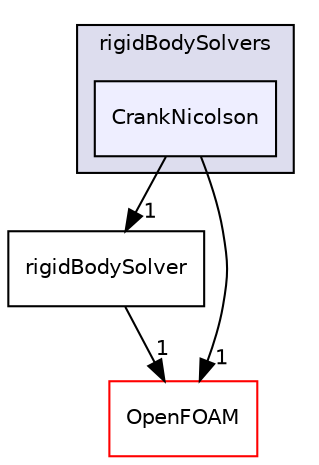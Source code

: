 digraph "src/rigidBodyDynamics/rigidBodySolvers/CrankNicolson" {
  bgcolor=transparent;
  compound=true
  node [ fontsize="10", fontname="Helvetica"];
  edge [ labelfontsize="10", labelfontname="Helvetica"];
  subgraph clusterdir_8dd39b48cb68df3186bbc82509ddc1bd {
    graph [ bgcolor="#ddddee", pencolor="black", label="rigidBodySolvers" fontname="Helvetica", fontsize="10", URL="dir_8dd39b48cb68df3186bbc82509ddc1bd.html"]
  dir_87060a52a68640d8180dd08f7849e651 [shape=box, label="CrankNicolson", style="filled", fillcolor="#eeeeff", pencolor="black", URL="dir_87060a52a68640d8180dd08f7849e651.html"];
  }
  dir_704e533b591c97ac92f6aec7d53d0cfc [shape=box label="rigidBodySolver" URL="dir_704e533b591c97ac92f6aec7d53d0cfc.html"];
  dir_c5473ff19b20e6ec4dfe5c310b3778a8 [shape=box label="OpenFOAM" color="red" URL="dir_c5473ff19b20e6ec4dfe5c310b3778a8.html"];
  dir_704e533b591c97ac92f6aec7d53d0cfc->dir_c5473ff19b20e6ec4dfe5c310b3778a8 [headlabel="1", labeldistance=1.5 headhref="dir_002684_001898.html"];
  dir_87060a52a68640d8180dd08f7849e651->dir_704e533b591c97ac92f6aec7d53d0cfc [headlabel="1", labeldistance=1.5 headhref="dir_002679_002684.html"];
  dir_87060a52a68640d8180dd08f7849e651->dir_c5473ff19b20e6ec4dfe5c310b3778a8 [headlabel="1", labeldistance=1.5 headhref="dir_002679_001898.html"];
}
